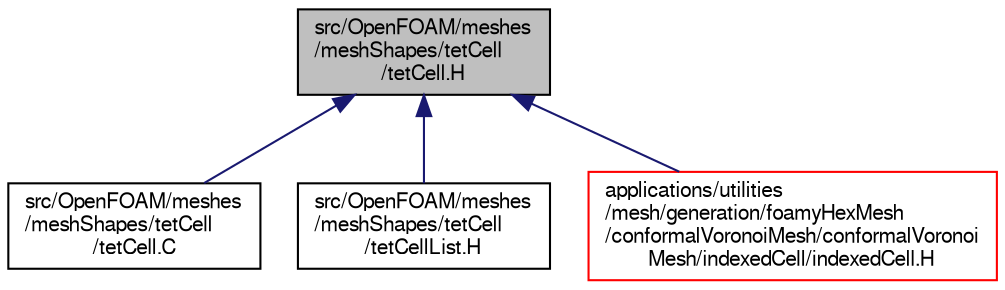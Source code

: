 digraph "src/OpenFOAM/meshes/meshShapes/tetCell/tetCell.H"
{
  bgcolor="transparent";
  edge [fontname="FreeSans",fontsize="10",labelfontname="FreeSans",labelfontsize="10"];
  node [fontname="FreeSans",fontsize="10",shape=record];
  Node173 [label="src/OpenFOAM/meshes\l/meshShapes/tetCell\l/tetCell.H",height=0.2,width=0.4,color="black", fillcolor="grey75", style="filled", fontcolor="black"];
  Node173 -> Node174 [dir="back",color="midnightblue",fontsize="10",style="solid",fontname="FreeSans"];
  Node174 [label="src/OpenFOAM/meshes\l/meshShapes/tetCell\l/tetCell.C",height=0.2,width=0.4,color="black",URL="$a11354.html"];
  Node173 -> Node175 [dir="back",color="midnightblue",fontsize="10",style="solid",fontname="FreeSans"];
  Node175 [label="src/OpenFOAM/meshes\l/meshShapes/tetCell\l/tetCellList.H",height=0.2,width=0.4,color="black",URL="$a11363.html"];
  Node173 -> Node176 [dir="back",color="midnightblue",fontsize="10",style="solid",fontname="FreeSans"];
  Node176 [label="applications/utilities\l/mesh/generation/foamyHexMesh\l/conformalVoronoiMesh/conformalVoronoi\lMesh/indexedCell/indexedCell.H",height=0.2,width=0.4,color="red",URL="$a18224.html"];
}
